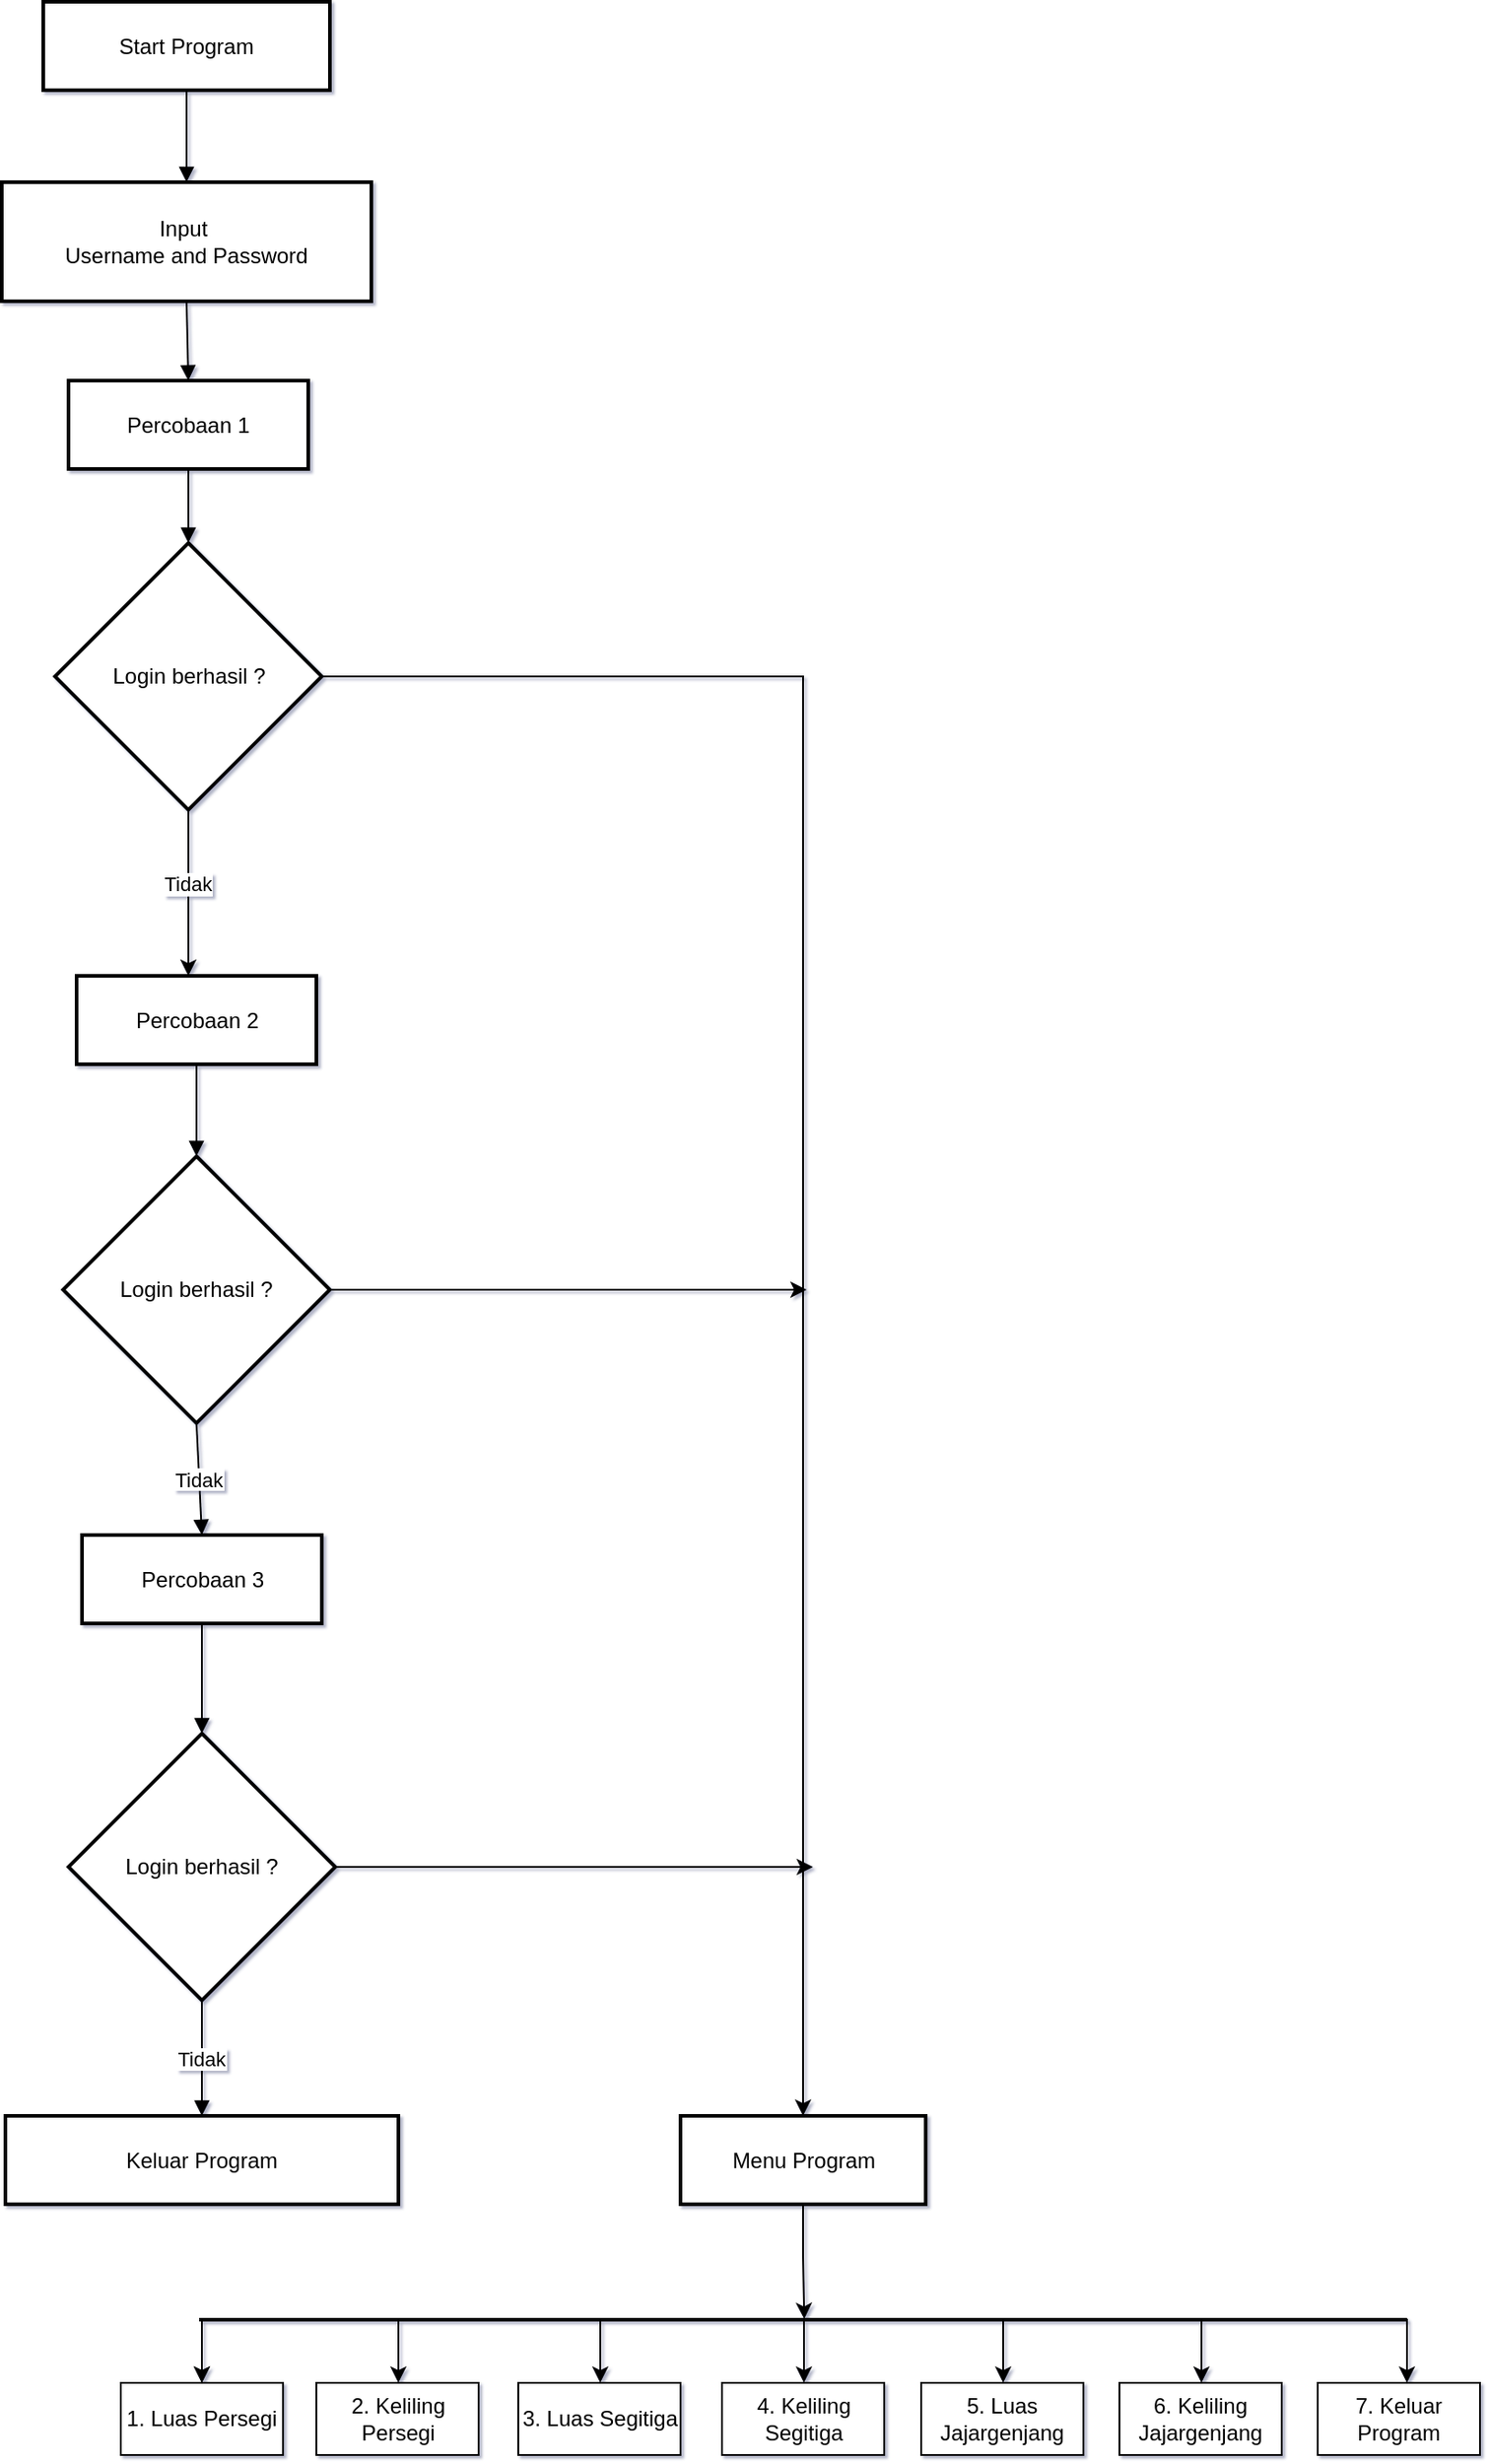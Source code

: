 <mxfile version="24.7.17">
  <diagram name="Page-1" id="yUS0Y5UyBmdomB6WCkjI">
    <mxGraphModel dx="1558" dy="699" grid="1" gridSize="10" guides="1" tooltips="1" connect="1" arrows="1" fold="1" page="0" pageScale="1" pageWidth="850" pageHeight="1100" background="none" math="0" shadow="1">
      <root>
        <mxCell id="0" />
        <mxCell id="1" parent="0" />
        <mxCell id="WyazU-etpfyhiPb3dF2A-63" value="Start Program" style="whiteSpace=wrap;strokeWidth=2;" vertex="1" parent="1">
          <mxGeometry x="63" y="40" width="159" height="49" as="geometry" />
        </mxCell>
        <mxCell id="WyazU-etpfyhiPb3dF2A-64" value="Input &#xa;Username and Password" style="whiteSpace=wrap;strokeWidth=2;" vertex="1" parent="1">
          <mxGeometry x="40" y="140" width="205" height="66" as="geometry" />
        </mxCell>
        <mxCell id="WyazU-etpfyhiPb3dF2A-65" value="Percobaan 1" style="whiteSpace=wrap;strokeWidth=2;" vertex="1" parent="1">
          <mxGeometry x="77" y="250" width="133" height="49" as="geometry" />
        </mxCell>
        <mxCell id="WyazU-etpfyhiPb3dF2A-108" style="edgeStyle=orthogonalEdgeStyle;rounded=0;orthogonalLoop=1;jettySize=auto;html=1;exitX=1;exitY=0.5;exitDx=0;exitDy=0;" edge="1" parent="1" source="WyazU-etpfyhiPb3dF2A-66" target="WyazU-etpfyhiPb3dF2A-72">
          <mxGeometry relative="1" as="geometry" />
        </mxCell>
        <mxCell id="WyazU-etpfyhiPb3dF2A-66" value="Login berhasil ?" style="rhombus;strokeWidth=2;whiteSpace=wrap;" vertex="1" parent="1">
          <mxGeometry x="69.5" y="340" width="148" height="148" as="geometry" />
        </mxCell>
        <mxCell id="WyazU-etpfyhiPb3dF2A-67" value="Percobaan 2" style="whiteSpace=wrap;strokeWidth=2;" vertex="1" parent="1">
          <mxGeometry x="81.5" y="580" width="133" height="49" as="geometry" />
        </mxCell>
        <mxCell id="WyazU-etpfyhiPb3dF2A-112" style="edgeStyle=orthogonalEdgeStyle;rounded=0;orthogonalLoop=1;jettySize=auto;html=1;exitX=1;exitY=0.5;exitDx=0;exitDy=0;" edge="1" parent="1" source="WyazU-etpfyhiPb3dF2A-68">
          <mxGeometry relative="1" as="geometry">
            <mxPoint x="486.5" y="754" as="targetPoint" />
          </mxGeometry>
        </mxCell>
        <mxCell id="WyazU-etpfyhiPb3dF2A-68" value="Login berhasil ?" style="rhombus;strokeWidth=2;whiteSpace=wrap;" vertex="1" parent="1">
          <mxGeometry x="74" y="680" width="148" height="148" as="geometry" />
        </mxCell>
        <mxCell id="WyazU-etpfyhiPb3dF2A-69" value="Percobaan 3" style="whiteSpace=wrap;strokeWidth=2;" vertex="1" parent="1">
          <mxGeometry x="84.5" y="890" width="133" height="49" as="geometry" />
        </mxCell>
        <mxCell id="WyazU-etpfyhiPb3dF2A-117" style="edgeStyle=orthogonalEdgeStyle;rounded=0;orthogonalLoop=1;jettySize=auto;html=1;exitX=1;exitY=0.5;exitDx=0;exitDy=0;" edge="1" parent="1" source="WyazU-etpfyhiPb3dF2A-70">
          <mxGeometry relative="1" as="geometry">
            <mxPoint x="490" y="1074" as="targetPoint" />
          </mxGeometry>
        </mxCell>
        <mxCell id="WyazU-etpfyhiPb3dF2A-70" value="Login berhasil ?" style="rhombus;strokeWidth=2;whiteSpace=wrap;" vertex="1" parent="1">
          <mxGeometry x="77" y="1000" width="148" height="148" as="geometry" />
        </mxCell>
        <mxCell id="WyazU-etpfyhiPb3dF2A-71" value="Keluar Program" style="whiteSpace=wrap;strokeWidth=2;" vertex="1" parent="1">
          <mxGeometry x="42" y="1212" width="218" height="49" as="geometry" />
        </mxCell>
        <mxCell id="WyazU-etpfyhiPb3dF2A-119" style="edgeStyle=orthogonalEdgeStyle;rounded=0;orthogonalLoop=1;jettySize=auto;html=1;exitX=0.5;exitY=1;exitDx=0;exitDy=0;entryX=0.501;entryY=0.463;entryDx=0;entryDy=0;entryPerimeter=0;" edge="1" parent="1" source="WyazU-etpfyhiPb3dF2A-72" target="WyazU-etpfyhiPb3dF2A-131">
          <mxGeometry relative="1" as="geometry">
            <mxPoint x="484.448" y="1320" as="targetPoint" />
          </mxGeometry>
        </mxCell>
        <mxCell id="WyazU-etpfyhiPb3dF2A-72" value="Menu Program" style="whiteSpace=wrap;strokeWidth=2;" vertex="1" parent="1">
          <mxGeometry x="416.5" y="1212" width="136" height="49" as="geometry" />
        </mxCell>
        <mxCell id="WyazU-etpfyhiPb3dF2A-81" value="" style="curved=1;startArrow=none;endArrow=block;exitX=0.5;exitY=0.99;entryX=0.5;entryY=-0.01;rounded=0;" edge="1" parent="1" source="WyazU-etpfyhiPb3dF2A-63" target="WyazU-etpfyhiPb3dF2A-64">
          <mxGeometry relative="1" as="geometry">
            <Array as="points" />
          </mxGeometry>
        </mxCell>
        <mxCell id="WyazU-etpfyhiPb3dF2A-82" value="" style="curved=1;startArrow=none;endArrow=block;exitX=0.5;exitY=1;entryX=0.5;entryY=0;rounded=0;" edge="1" parent="1" source="WyazU-etpfyhiPb3dF2A-64" target="WyazU-etpfyhiPb3dF2A-65">
          <mxGeometry relative="1" as="geometry">
            <Array as="points" />
          </mxGeometry>
        </mxCell>
        <mxCell id="WyazU-etpfyhiPb3dF2A-83" value="" style="curved=1;startArrow=none;endArrow=block;exitX=0.5;exitY=0.99;entryX=0.5;entryY=0;rounded=0;" edge="1" parent="1" source="WyazU-etpfyhiPb3dF2A-65" target="WyazU-etpfyhiPb3dF2A-66">
          <mxGeometry relative="1" as="geometry">
            <Array as="points" />
          </mxGeometry>
        </mxCell>
        <mxCell id="WyazU-etpfyhiPb3dF2A-85" value="" style="curved=1;startArrow=none;endArrow=block;exitX=0.5;exitY=1;entryX=0.5;entryY=0;rounded=0;" edge="1" parent="1" source="WyazU-etpfyhiPb3dF2A-67" target="WyazU-etpfyhiPb3dF2A-68">
          <mxGeometry relative="1" as="geometry">
            <Array as="points" />
          </mxGeometry>
        </mxCell>
        <mxCell id="WyazU-etpfyhiPb3dF2A-86" value="Tidak" style="curved=1;startArrow=none;endArrow=block;exitX=0.5;exitY=1;entryX=0.5;entryY=-0.01;rounded=0;exitDx=0;exitDy=0;" edge="1" parent="1" source="WyazU-etpfyhiPb3dF2A-68" target="WyazU-etpfyhiPb3dF2A-69">
          <mxGeometry relative="1" as="geometry">
            <Array as="points" />
          </mxGeometry>
        </mxCell>
        <mxCell id="WyazU-etpfyhiPb3dF2A-87" value="" style="curved=1;startArrow=none;endArrow=block;exitX=0.5;exitY=0.99;entryX=0.5;entryY=0;rounded=0;" edge="1" parent="1" source="WyazU-etpfyhiPb3dF2A-69" target="WyazU-etpfyhiPb3dF2A-70">
          <mxGeometry relative="1" as="geometry">
            <Array as="points" />
          </mxGeometry>
        </mxCell>
        <mxCell id="WyazU-etpfyhiPb3dF2A-88" value="Tidak" style="curved=1;startArrow=none;endArrow=block;exitX=0.5;exitY=1;entryX=0.5;entryY=-0.01;rounded=0;exitDx=0;exitDy=0;" edge="1" parent="1" source="WyazU-etpfyhiPb3dF2A-70" target="WyazU-etpfyhiPb3dF2A-71">
          <mxGeometry relative="1" as="geometry">
            <Array as="points" />
          </mxGeometry>
        </mxCell>
        <mxCell id="WyazU-etpfyhiPb3dF2A-113" style="edgeStyle=orthogonalEdgeStyle;rounded=0;orthogonalLoop=1;jettySize=auto;html=1;exitX=0.5;exitY=1;exitDx=0;exitDy=0;" edge="1" parent="1" source="WyazU-etpfyhiPb3dF2A-66">
          <mxGeometry relative="1" as="geometry">
            <mxPoint x="143.5" y="580" as="targetPoint" />
          </mxGeometry>
        </mxCell>
        <mxCell id="WyazU-etpfyhiPb3dF2A-114" value="Tidak" style="edgeLabel;html=1;align=center;verticalAlign=middle;resizable=0;points=[];" vertex="1" connectable="0" parent="WyazU-etpfyhiPb3dF2A-113">
          <mxGeometry x="-0.122" y="-1" relative="1" as="geometry">
            <mxPoint as="offset" />
          </mxGeometry>
        </mxCell>
        <mxCell id="WyazU-etpfyhiPb3dF2A-120" value="2. Keliling Persegi" style="rounded=0;whiteSpace=wrap;html=1;" vertex="1" parent="1">
          <mxGeometry x="214.5" y="1360" width="90" height="40" as="geometry" />
        </mxCell>
        <mxCell id="WyazU-etpfyhiPb3dF2A-121" value="3. Luas Segitiga" style="rounded=0;whiteSpace=wrap;html=1;" vertex="1" parent="1">
          <mxGeometry x="326.5" y="1360" width="90" height="40" as="geometry" />
        </mxCell>
        <mxCell id="WyazU-etpfyhiPb3dF2A-123" value="1. Luas Persegi" style="rounded=0;whiteSpace=wrap;html=1;" vertex="1" parent="1">
          <mxGeometry x="106" y="1360" width="90" height="40" as="geometry" />
        </mxCell>
        <mxCell id="WyazU-etpfyhiPb3dF2A-124" value="6. Keliling Jajargenjang" style="rounded=0;whiteSpace=wrap;html=1;" vertex="1" parent="1">
          <mxGeometry x="660" y="1360" width="90" height="40" as="geometry" />
        </mxCell>
        <mxCell id="WyazU-etpfyhiPb3dF2A-125" value="7. Keluar Program" style="rounded=0;whiteSpace=wrap;html=1;" vertex="1" parent="1">
          <mxGeometry x="770" y="1360" width="90" height="40" as="geometry" />
        </mxCell>
        <mxCell id="WyazU-etpfyhiPb3dF2A-126" value="5. Luas Jajargenjang" style="rounded=0;whiteSpace=wrap;html=1;" vertex="1" parent="1">
          <mxGeometry x="550" y="1360" width="90" height="40" as="geometry" />
        </mxCell>
        <mxCell id="WyazU-etpfyhiPb3dF2A-127" value="4. Keliling Segitiga" style="rounded=0;whiteSpace=wrap;html=1;" vertex="1" parent="1">
          <mxGeometry x="439.5" y="1360" width="90" height="40" as="geometry" />
        </mxCell>
        <mxCell id="WyazU-etpfyhiPb3dF2A-136" style="edgeStyle=orthogonalEdgeStyle;rounded=0;orthogonalLoop=1;jettySize=auto;html=1;exitX=0;exitY=0.5;exitDx=0;exitDy=0;exitPerimeter=0;entryX=0.5;entryY=0;entryDx=0;entryDy=0;" edge="1" parent="1" source="WyazU-etpfyhiPb3dF2A-131" target="WyazU-etpfyhiPb3dF2A-123">
          <mxGeometry relative="1" as="geometry" />
        </mxCell>
        <mxCell id="WyazU-etpfyhiPb3dF2A-131" value="" style="line;strokeWidth=2;html=1;" vertex="1" parent="1">
          <mxGeometry x="149.5" y="1320" width="670" height="10" as="geometry" />
        </mxCell>
        <mxCell id="WyazU-etpfyhiPb3dF2A-138" style="edgeStyle=orthogonalEdgeStyle;rounded=0;orthogonalLoop=1;jettySize=auto;html=1;exitX=0;exitY=0.5;exitDx=0;exitDy=0;exitPerimeter=0;entryX=0.5;entryY=0;entryDx=0;entryDy=0;" edge="1" parent="1">
          <mxGeometry relative="1" as="geometry">
            <mxPoint x="150" y="1325" as="sourcePoint" />
            <mxPoint x="151" y="1360" as="targetPoint" />
          </mxGeometry>
        </mxCell>
        <mxCell id="WyazU-etpfyhiPb3dF2A-139" style="edgeStyle=orthogonalEdgeStyle;rounded=0;orthogonalLoop=1;jettySize=auto;html=1;exitX=0;exitY=0.5;exitDx=0;exitDy=0;exitPerimeter=0;entryX=0.5;entryY=0;entryDx=0;entryDy=0;" edge="1" parent="1">
          <mxGeometry relative="1" as="geometry">
            <mxPoint x="259" y="1325" as="sourcePoint" />
            <mxPoint x="260" y="1360" as="targetPoint" />
          </mxGeometry>
        </mxCell>
        <mxCell id="WyazU-etpfyhiPb3dF2A-140" style="edgeStyle=orthogonalEdgeStyle;rounded=0;orthogonalLoop=1;jettySize=auto;html=1;exitX=0;exitY=0.5;exitDx=0;exitDy=0;exitPerimeter=0;entryX=0.5;entryY=0;entryDx=0;entryDy=0;" edge="1" parent="1">
          <mxGeometry relative="1" as="geometry">
            <mxPoint x="371" y="1325" as="sourcePoint" />
            <mxPoint x="372" y="1360" as="targetPoint" />
          </mxGeometry>
        </mxCell>
        <mxCell id="WyazU-etpfyhiPb3dF2A-141" style="edgeStyle=orthogonalEdgeStyle;rounded=0;orthogonalLoop=1;jettySize=auto;html=1;exitX=0;exitY=0.5;exitDx=0;exitDy=0;exitPerimeter=0;entryX=0.5;entryY=0;entryDx=0;entryDy=0;" edge="1" parent="1">
          <mxGeometry relative="1" as="geometry">
            <mxPoint x="484" y="1325" as="sourcePoint" />
            <mxPoint x="485" y="1360" as="targetPoint" />
          </mxGeometry>
        </mxCell>
        <mxCell id="WyazU-etpfyhiPb3dF2A-142" style="edgeStyle=orthogonalEdgeStyle;rounded=0;orthogonalLoop=1;jettySize=auto;html=1;exitX=0;exitY=0.5;exitDx=0;exitDy=0;exitPerimeter=0;entryX=0.5;entryY=0;entryDx=0;entryDy=0;" edge="1" parent="1">
          <mxGeometry relative="1" as="geometry">
            <mxPoint x="594.5" y="1325" as="sourcePoint" />
            <mxPoint x="595.5" y="1360" as="targetPoint" />
          </mxGeometry>
        </mxCell>
        <mxCell id="WyazU-etpfyhiPb3dF2A-143" style="edgeStyle=orthogonalEdgeStyle;rounded=0;orthogonalLoop=1;jettySize=auto;html=1;exitX=0;exitY=0.5;exitDx=0;exitDy=0;exitPerimeter=0;entryX=0.5;entryY=0;entryDx=0;entryDy=0;" edge="1" parent="1">
          <mxGeometry relative="1" as="geometry">
            <mxPoint x="704.5" y="1325" as="sourcePoint" />
            <mxPoint x="705.5" y="1360" as="targetPoint" />
          </mxGeometry>
        </mxCell>
        <mxCell id="WyazU-etpfyhiPb3dF2A-144" style="edgeStyle=orthogonalEdgeStyle;rounded=0;orthogonalLoop=1;jettySize=auto;html=1;exitX=0;exitY=0.5;exitDx=0;exitDy=0;exitPerimeter=0;entryX=0.5;entryY=0;entryDx=0;entryDy=0;" edge="1" parent="1">
          <mxGeometry relative="1" as="geometry">
            <mxPoint x="818.5" y="1325" as="sourcePoint" />
            <mxPoint x="819.5" y="1360" as="targetPoint" />
          </mxGeometry>
        </mxCell>
      </root>
    </mxGraphModel>
  </diagram>
</mxfile>
